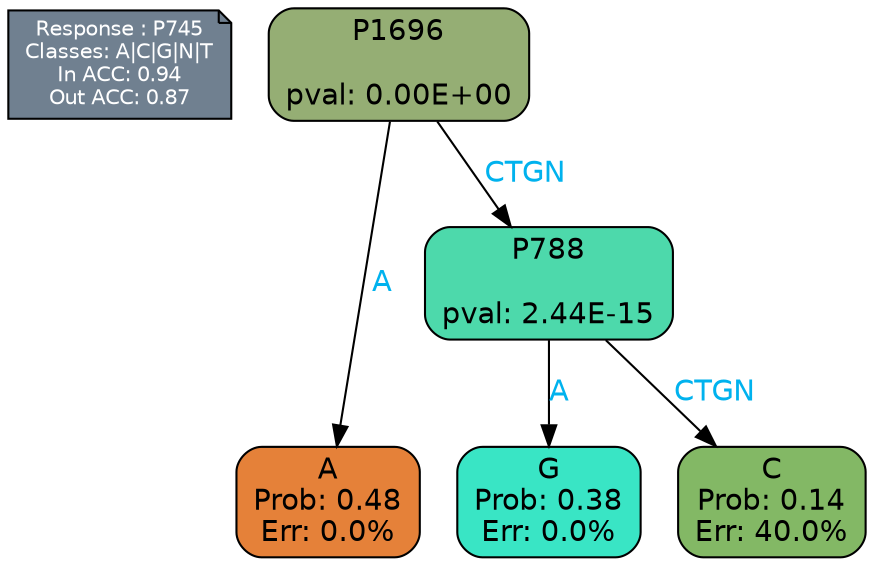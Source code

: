 digraph Tree {
node [shape=box, style="filled, rounded", color="black", fontname=helvetica] ;
graph [ranksep=equally, splines=polylines, bgcolor=transparent, dpi=600] ;
edge [fontname=helvetica] ;
LEGEND [label="Response : P745
Classes: A|C|G|N|T
In ACC: 0.94
Out ACC: 0.87
",shape=note,align=left,style=filled,fillcolor="slategray",fontcolor="white",fontsize=10];1 [label="P1696

pval: 0.00E+00", fillcolor="#95ae74"] ;
2 [label="A
Prob: 0.48
Err: 0.0%", fillcolor="#e58139"] ;
3 [label="P788

pval: 2.44E-15", fillcolor="#4dd9ab"] ;
4 [label="G
Prob: 0.38
Err: 0.0%", fillcolor="#39e5c5"] ;
5 [label="C
Prob: 0.14
Err: 40.0%", fillcolor="#83b865"] ;
1 -> 2 [label="A",fontcolor=deepskyblue2] ;
1 -> 3 [label="CTGN",fontcolor=deepskyblue2] ;
3 -> 4 [label="A",fontcolor=deepskyblue2] ;
3 -> 5 [label="CTGN",fontcolor=deepskyblue2] ;
{rank = same; 2;4;5;}{rank = same; LEGEND;1;}}